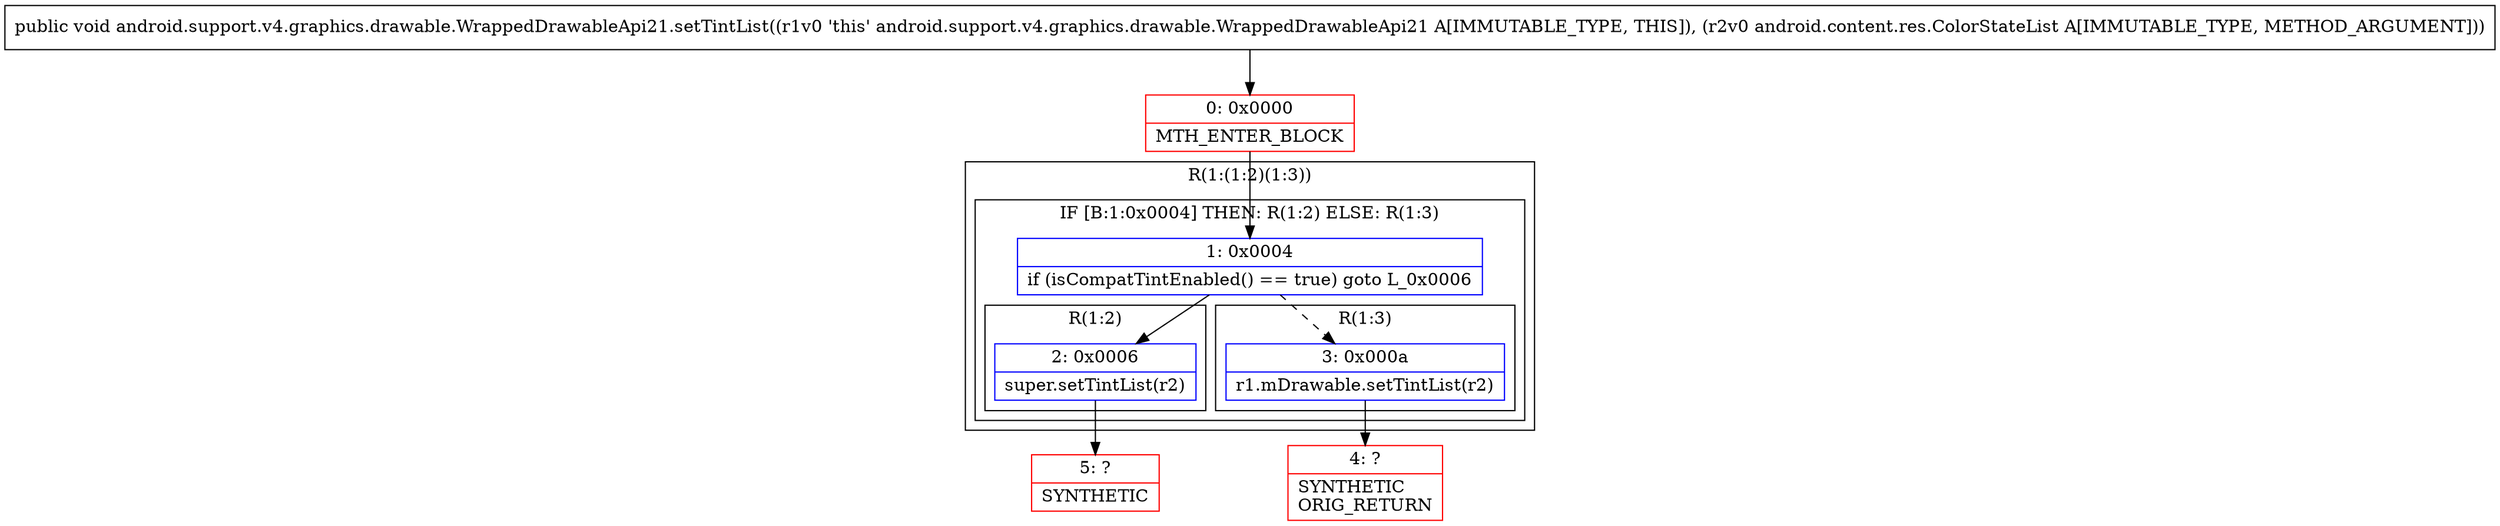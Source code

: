 digraph "CFG forandroid.support.v4.graphics.drawable.WrappedDrawableApi21.setTintList(Landroid\/content\/res\/ColorStateList;)V" {
subgraph cluster_Region_450515643 {
label = "R(1:(1:2)(1:3))";
node [shape=record,color=blue];
subgraph cluster_IfRegion_1977930933 {
label = "IF [B:1:0x0004] THEN: R(1:2) ELSE: R(1:3)";
node [shape=record,color=blue];
Node_1 [shape=record,label="{1\:\ 0x0004|if (isCompatTintEnabled() == true) goto L_0x0006\l}"];
subgraph cluster_Region_1471526170 {
label = "R(1:2)";
node [shape=record,color=blue];
Node_2 [shape=record,label="{2\:\ 0x0006|super.setTintList(r2)\l}"];
}
subgraph cluster_Region_1268735921 {
label = "R(1:3)";
node [shape=record,color=blue];
Node_3 [shape=record,label="{3\:\ 0x000a|r1.mDrawable.setTintList(r2)\l}"];
}
}
}
Node_0 [shape=record,color=red,label="{0\:\ 0x0000|MTH_ENTER_BLOCK\l}"];
Node_4 [shape=record,color=red,label="{4\:\ ?|SYNTHETIC\lORIG_RETURN\l}"];
Node_5 [shape=record,color=red,label="{5\:\ ?|SYNTHETIC\l}"];
MethodNode[shape=record,label="{public void android.support.v4.graphics.drawable.WrappedDrawableApi21.setTintList((r1v0 'this' android.support.v4.graphics.drawable.WrappedDrawableApi21 A[IMMUTABLE_TYPE, THIS]), (r2v0 android.content.res.ColorStateList A[IMMUTABLE_TYPE, METHOD_ARGUMENT])) }"];
MethodNode -> Node_0;
Node_1 -> Node_2;
Node_1 -> Node_3[style=dashed];
Node_2 -> Node_5;
Node_3 -> Node_4;
Node_0 -> Node_1;
}

